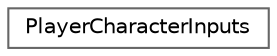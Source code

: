 digraph "クラス階層図"
{
 // LATEX_PDF_SIZE
  bgcolor="transparent";
  edge [fontname=Helvetica,fontsize=10,labelfontname=Helvetica,labelfontsize=10];
  node [fontname=Helvetica,fontsize=10,shape=box,height=0.2,width=0.4];
  rankdir="LR";
  Node0 [id="Node000000",label="PlayerCharacterInputs",height=0.2,width=0.4,color="grey40", fillcolor="white", style="filled",URL="$struct_player_character_inputs.html",tooltip=" "];
}
